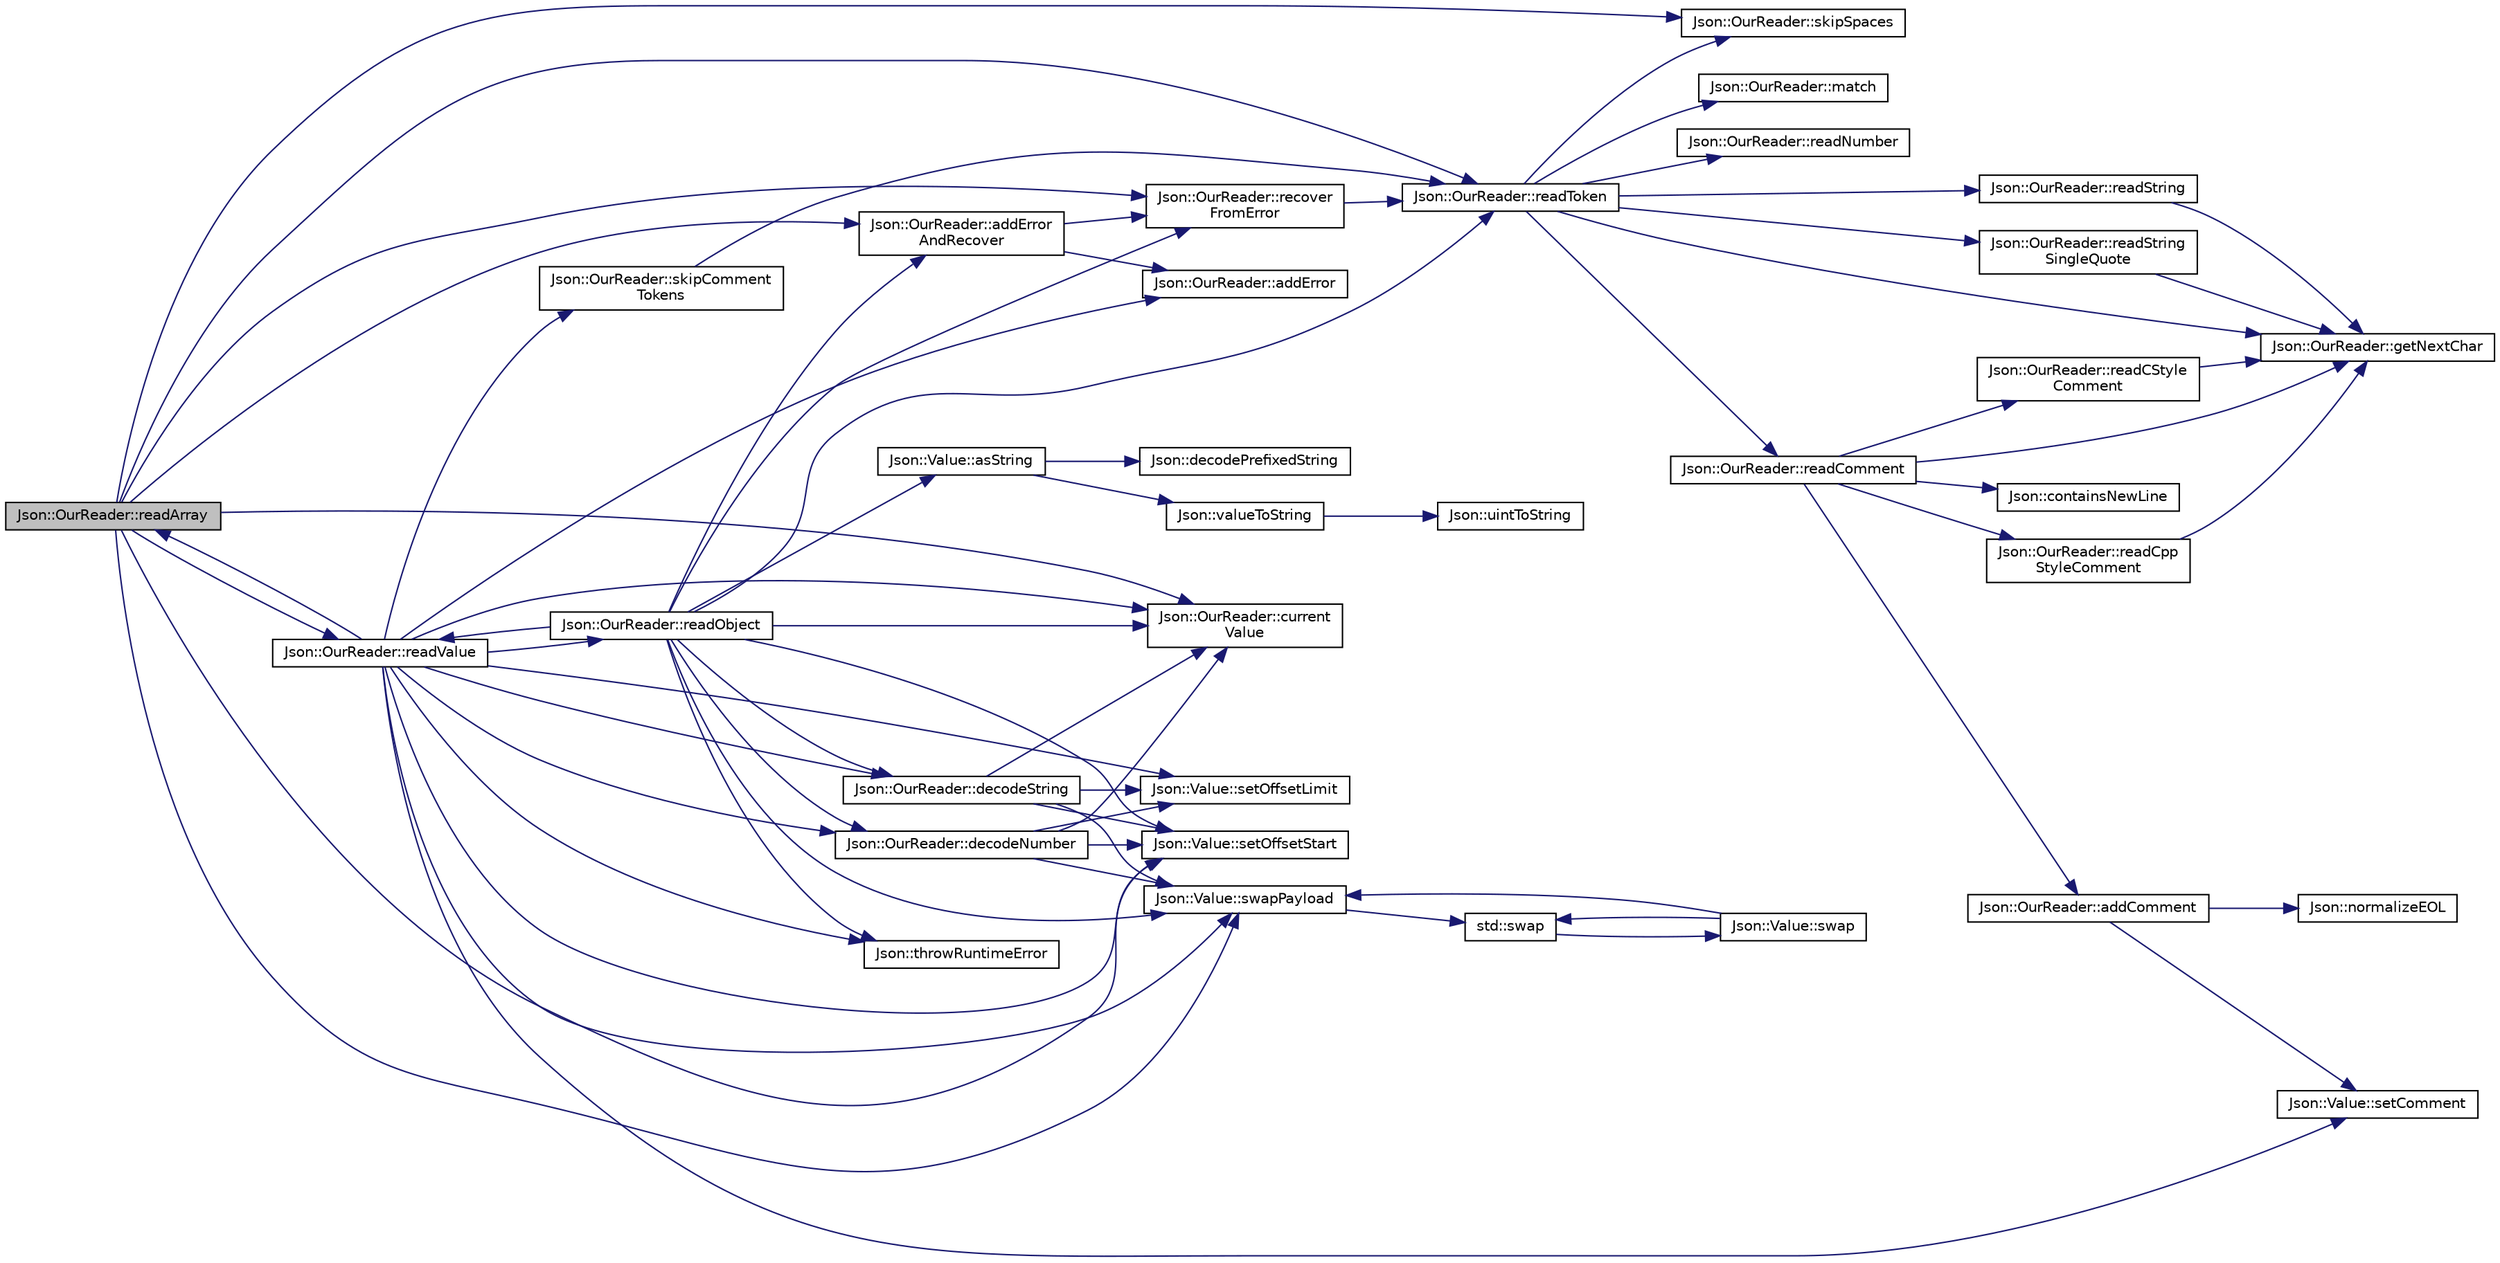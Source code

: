 digraph "Json::OurReader::readArray"
{
 // LATEX_PDF_SIZE
  edge [fontname="Helvetica",fontsize="10",labelfontname="Helvetica",labelfontsize="10"];
  node [fontname="Helvetica",fontsize="10",shape=record];
  rankdir="LR";
  Node1 [label="Json::OurReader::readArray",height=0.2,width=0.4,color="black", fillcolor="grey75", style="filled", fontcolor="black",tooltip=" "];
  Node1 -> Node2 [color="midnightblue",fontsize="10",style="solid",fontname="Helvetica"];
  Node2 [label="Json::OurReader::addError\lAndRecover",height=0.2,width=0.4,color="black", fillcolor="white", style="filled",URL="$class_json_1_1_our_reader.html#a074cf3d91e9404fe89e03cfc6a43e6fb",tooltip=" "];
  Node2 -> Node3 [color="midnightblue",fontsize="10",style="solid",fontname="Helvetica"];
  Node3 [label="Json::OurReader::addError",height=0.2,width=0.4,color="black", fillcolor="white", style="filled",URL="$class_json_1_1_our_reader.html#aa6a920311e6408ff3a45324d49da18a6",tooltip=" "];
  Node2 -> Node4 [color="midnightblue",fontsize="10",style="solid",fontname="Helvetica"];
  Node4 [label="Json::OurReader::recover\lFromError",height=0.2,width=0.4,color="black", fillcolor="white", style="filled",URL="$class_json_1_1_our_reader.html#a035651f0700a76a815e5f904c63ebb1c",tooltip=" "];
  Node4 -> Node5 [color="midnightblue",fontsize="10",style="solid",fontname="Helvetica"];
  Node5 [label="Json::OurReader::readToken",height=0.2,width=0.4,color="black", fillcolor="white", style="filled",URL="$class_json_1_1_our_reader.html#a0d1e66da47fe2e85f5033c59326dfdc3",tooltip=" "];
  Node5 -> Node6 [color="midnightblue",fontsize="10",style="solid",fontname="Helvetica"];
  Node6 [label="Json::OurReader::getNextChar",height=0.2,width=0.4,color="black", fillcolor="white", style="filled",URL="$class_json_1_1_our_reader.html#a298285d035fdbc554caae09d9f0a5859",tooltip=" "];
  Node5 -> Node7 [color="midnightblue",fontsize="10",style="solid",fontname="Helvetica"];
  Node7 [label="Json::OurReader::match",height=0.2,width=0.4,color="black", fillcolor="white", style="filled",URL="$class_json_1_1_our_reader.html#a4a03f1b266def9b47c4fef35386557fb",tooltip=" "];
  Node5 -> Node8 [color="midnightblue",fontsize="10",style="solid",fontname="Helvetica"];
  Node8 [label="Json::OurReader::readComment",height=0.2,width=0.4,color="black", fillcolor="white", style="filled",URL="$class_json_1_1_our_reader.html#a90f6bb9e55b2bc3d6c1880809495c222",tooltip=" "];
  Node8 -> Node9 [color="midnightblue",fontsize="10",style="solid",fontname="Helvetica"];
  Node9 [label="Json::OurReader::addComment",height=0.2,width=0.4,color="black", fillcolor="white", style="filled",URL="$class_json_1_1_our_reader.html#ad7318c37469a9106069a236fb4b10e1f",tooltip=" "];
  Node9 -> Node10 [color="midnightblue",fontsize="10",style="solid",fontname="Helvetica"];
  Node10 [label="Json::normalizeEOL",height=0.2,width=0.4,color="black", fillcolor="white", style="filled",URL="$namespace_json.html#a63123f3dd63f340ac517a59f44ea7aa4",tooltip=" "];
  Node9 -> Node11 [color="midnightblue",fontsize="10",style="solid",fontname="Helvetica"];
  Node11 [label="Json::Value::setComment",height=0.2,width=0.4,color="black", fillcolor="white", style="filled",URL="$class_json_1_1_value.html#a29f3a30f7e5d3af6f38d57999bf5b480",tooltip=" "];
  Node8 -> Node12 [color="midnightblue",fontsize="10",style="solid",fontname="Helvetica"];
  Node12 [label="Json::containsNewLine",height=0.2,width=0.4,color="black", fillcolor="white", style="filled",URL="$namespace_json.html#a4d6ab0f651348832e5cc49b577a854d2",tooltip=" "];
  Node8 -> Node6 [color="midnightblue",fontsize="10",style="solid",fontname="Helvetica"];
  Node8 -> Node13 [color="midnightblue",fontsize="10",style="solid",fontname="Helvetica"];
  Node13 [label="Json::OurReader::readCpp\lStyleComment",height=0.2,width=0.4,color="black", fillcolor="white", style="filled",URL="$class_json_1_1_our_reader.html#ae3de80671f0f997053e1c1c8a47a45c5",tooltip=" "];
  Node13 -> Node6 [color="midnightblue",fontsize="10",style="solid",fontname="Helvetica"];
  Node8 -> Node14 [color="midnightblue",fontsize="10",style="solid",fontname="Helvetica"];
  Node14 [label="Json::OurReader::readCStyle\lComment",height=0.2,width=0.4,color="black", fillcolor="white", style="filled",URL="$class_json_1_1_our_reader.html#aba784b125baa1b62387e767b791f2f89",tooltip=" "];
  Node14 -> Node6 [color="midnightblue",fontsize="10",style="solid",fontname="Helvetica"];
  Node5 -> Node15 [color="midnightblue",fontsize="10",style="solid",fontname="Helvetica"];
  Node15 [label="Json::OurReader::readNumber",height=0.2,width=0.4,color="black", fillcolor="white", style="filled",URL="$class_json_1_1_our_reader.html#aefcb9a78cc45870ccac2db2a66c8ec50",tooltip=" "];
  Node5 -> Node16 [color="midnightblue",fontsize="10",style="solid",fontname="Helvetica"];
  Node16 [label="Json::OurReader::readString",height=0.2,width=0.4,color="black", fillcolor="white", style="filled",URL="$class_json_1_1_our_reader.html#a5d39b12671499ec5975f3bbc84b7d438",tooltip=" "];
  Node16 -> Node6 [color="midnightblue",fontsize="10",style="solid",fontname="Helvetica"];
  Node5 -> Node17 [color="midnightblue",fontsize="10",style="solid",fontname="Helvetica"];
  Node17 [label="Json::OurReader::readString\lSingleQuote",height=0.2,width=0.4,color="black", fillcolor="white", style="filled",URL="$class_json_1_1_our_reader.html#ac78592defdc333faf56c6d0908758da3",tooltip=" "];
  Node17 -> Node6 [color="midnightblue",fontsize="10",style="solid",fontname="Helvetica"];
  Node5 -> Node18 [color="midnightblue",fontsize="10",style="solid",fontname="Helvetica"];
  Node18 [label="Json::OurReader::skipSpaces",height=0.2,width=0.4,color="black", fillcolor="white", style="filled",URL="$class_json_1_1_our_reader.html#a6fbc6d58a4505e5ccadf330b57b17ca5",tooltip=" "];
  Node1 -> Node19 [color="midnightblue",fontsize="10",style="solid",fontname="Helvetica"];
  Node19 [label="Json::OurReader::current\lValue",height=0.2,width=0.4,color="black", fillcolor="white", style="filled",URL="$class_json_1_1_our_reader.html#a2acd5b1d53e7d7e17c21ff8e96edc09d",tooltip=" "];
  Node1 -> Node5 [color="midnightblue",fontsize="10",style="solid",fontname="Helvetica"];
  Node1 -> Node20 [color="midnightblue",fontsize="10",style="solid",fontname="Helvetica"];
  Node20 [label="Json::OurReader::readValue",height=0.2,width=0.4,color="black", fillcolor="white", style="filled",URL="$class_json_1_1_our_reader.html#a1765d9670d191c89a57a22ea5591d35f",tooltip=" "];
  Node20 -> Node3 [color="midnightblue",fontsize="10",style="solid",fontname="Helvetica"];
  Node20 -> Node19 [color="midnightblue",fontsize="10",style="solid",fontname="Helvetica"];
  Node20 -> Node21 [color="midnightblue",fontsize="10",style="solid",fontname="Helvetica"];
  Node21 [label="Json::OurReader::decodeNumber",height=0.2,width=0.4,color="black", fillcolor="white", style="filled",URL="$class_json_1_1_our_reader.html#a272d271290933a89abfd5096dd69c9e9",tooltip=" "];
  Node21 -> Node19 [color="midnightblue",fontsize="10",style="solid",fontname="Helvetica"];
  Node21 -> Node22 [color="midnightblue",fontsize="10",style="solid",fontname="Helvetica"];
  Node22 [label="Json::Value::setOffsetLimit",height=0.2,width=0.4,color="black", fillcolor="white", style="filled",URL="$class_json_1_1_value.html#a5e4f5853fec138150c5df6004a8c2bcf",tooltip=" "];
  Node21 -> Node23 [color="midnightblue",fontsize="10",style="solid",fontname="Helvetica"];
  Node23 [label="Json::Value::setOffsetStart",height=0.2,width=0.4,color="black", fillcolor="white", style="filled",URL="$class_json_1_1_value.html#a92e32ea0f4f8a15853a3cf0beac9feb9",tooltip=" "];
  Node21 -> Node24 [color="midnightblue",fontsize="10",style="solid",fontname="Helvetica"];
  Node24 [label="Json::Value::swapPayload",height=0.2,width=0.4,color="black", fillcolor="white", style="filled",URL="$class_json_1_1_value.html#a5263476047f20e2fc6de470e4de34fe5",tooltip="Swap values but leave comments and source offsets in place."];
  Node24 -> Node25 [color="midnightblue",fontsize="10",style="solid",fontname="Helvetica"];
  Node25 [label="std::swap",height=0.2,width=0.4,color="black", fillcolor="white", style="filled",URL="$namespacestd.html#a22cc6fcbbb1f2f705c7888b615e43582",tooltip="Specialize std::swap() for Json::Value."];
  Node25 -> Node26 [color="midnightblue",fontsize="10",style="solid",fontname="Helvetica"];
  Node26 [label="Json::Value::swap",height=0.2,width=0.4,color="black", fillcolor="white", style="filled",URL="$class_json_1_1_value.html#aab841120d78e296e1bc06a373345e822",tooltip="Swap everything."];
  Node26 -> Node25 [color="midnightblue",fontsize="10",style="solid",fontname="Helvetica"];
  Node26 -> Node24 [color="midnightblue",fontsize="10",style="solid",fontname="Helvetica"];
  Node20 -> Node27 [color="midnightblue",fontsize="10",style="solid",fontname="Helvetica"];
  Node27 [label="Json::OurReader::decodeString",height=0.2,width=0.4,color="black", fillcolor="white", style="filled",URL="$class_json_1_1_our_reader.html#a34e31d8b8399b7ad493359702b6de6c9",tooltip=" "];
  Node27 -> Node19 [color="midnightblue",fontsize="10",style="solid",fontname="Helvetica"];
  Node27 -> Node22 [color="midnightblue",fontsize="10",style="solid",fontname="Helvetica"];
  Node27 -> Node23 [color="midnightblue",fontsize="10",style="solid",fontname="Helvetica"];
  Node27 -> Node24 [color="midnightblue",fontsize="10",style="solid",fontname="Helvetica"];
  Node20 -> Node1 [color="midnightblue",fontsize="10",style="solid",fontname="Helvetica"];
  Node20 -> Node28 [color="midnightblue",fontsize="10",style="solid",fontname="Helvetica"];
  Node28 [label="Json::OurReader::readObject",height=0.2,width=0.4,color="black", fillcolor="white", style="filled",URL="$class_json_1_1_our_reader.html#aea198f8101dba55099f4d8121a993530",tooltip=" "];
  Node28 -> Node2 [color="midnightblue",fontsize="10",style="solid",fontname="Helvetica"];
  Node28 -> Node29 [color="midnightblue",fontsize="10",style="solid",fontname="Helvetica"];
  Node29 [label="Json::Value::asString",height=0.2,width=0.4,color="black", fillcolor="white", style="filled",URL="$class_json_1_1_value.html#ae3f9b0d38f820ccdd8888aa92ea6e792",tooltip="Embedded zeroes are possible."];
  Node29 -> Node30 [color="midnightblue",fontsize="10",style="solid",fontname="Helvetica"];
  Node30 [label="Json::decodePrefixedString",height=0.2,width=0.4,color="black", fillcolor="white", style="filled",URL="$namespace_json.html#aad8b4982c1acd164f541fba396ac9fb1",tooltip=" "];
  Node29 -> Node31 [color="midnightblue",fontsize="10",style="solid",fontname="Helvetica"];
  Node31 [label="Json::valueToString",height=0.2,width=0.4,color="black", fillcolor="white", style="filled",URL="$namespace_json.html#a77501ed00903d1b183a55a5fbf6b749a",tooltip=" "];
  Node31 -> Node32 [color="midnightblue",fontsize="10",style="solid",fontname="Helvetica"];
  Node32 [label="Json::uintToString",height=0.2,width=0.4,color="black", fillcolor="white", style="filled",URL="$namespace_json.html#ac1ffd21a9e55122014353c773ccc496e",tooltip=" "];
  Node28 -> Node19 [color="midnightblue",fontsize="10",style="solid",fontname="Helvetica"];
  Node28 -> Node21 [color="midnightblue",fontsize="10",style="solid",fontname="Helvetica"];
  Node28 -> Node27 [color="midnightblue",fontsize="10",style="solid",fontname="Helvetica"];
  Node28 -> Node5 [color="midnightblue",fontsize="10",style="solid",fontname="Helvetica"];
  Node28 -> Node20 [color="midnightblue",fontsize="10",style="solid",fontname="Helvetica"];
  Node28 -> Node4 [color="midnightblue",fontsize="10",style="solid",fontname="Helvetica"];
  Node28 -> Node23 [color="midnightblue",fontsize="10",style="solid",fontname="Helvetica"];
  Node28 -> Node24 [color="midnightblue",fontsize="10",style="solid",fontname="Helvetica"];
  Node28 -> Node33 [color="midnightblue",fontsize="10",style="solid",fontname="Helvetica"];
  Node33 [label="Json::throwRuntimeError",height=0.2,width=0.4,color="black", fillcolor="white", style="filled",URL="$namespace_json.html#a780fd283227040c8c1a118c4d53fe58e",tooltip="used internally"];
  Node20 -> Node11 [color="midnightblue",fontsize="10",style="solid",fontname="Helvetica"];
  Node20 -> Node22 [color="midnightblue",fontsize="10",style="solid",fontname="Helvetica"];
  Node20 -> Node23 [color="midnightblue",fontsize="10",style="solid",fontname="Helvetica"];
  Node20 -> Node34 [color="midnightblue",fontsize="10",style="solid",fontname="Helvetica"];
  Node34 [label="Json::OurReader::skipComment\lTokens",height=0.2,width=0.4,color="black", fillcolor="white", style="filled",URL="$class_json_1_1_our_reader.html#a856dea44d92578c276856d7a65a4ebdc",tooltip=" "];
  Node34 -> Node5 [color="midnightblue",fontsize="10",style="solid",fontname="Helvetica"];
  Node20 -> Node24 [color="midnightblue",fontsize="10",style="solid",fontname="Helvetica"];
  Node20 -> Node33 [color="midnightblue",fontsize="10",style="solid",fontname="Helvetica"];
  Node1 -> Node4 [color="midnightblue",fontsize="10",style="solid",fontname="Helvetica"];
  Node1 -> Node23 [color="midnightblue",fontsize="10",style="solid",fontname="Helvetica"];
  Node1 -> Node18 [color="midnightblue",fontsize="10",style="solid",fontname="Helvetica"];
  Node1 -> Node24 [color="midnightblue",fontsize="10",style="solid",fontname="Helvetica"];
}
